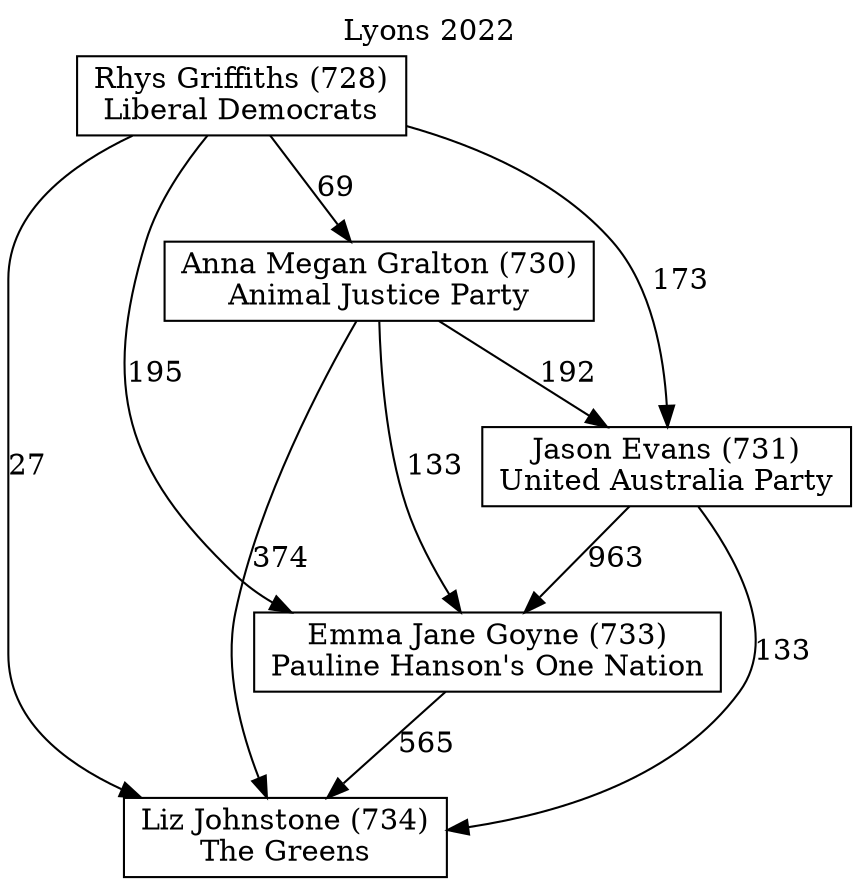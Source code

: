// House preference flow
digraph "Liz Johnstone (734)_Lyons_2022" {
	graph [label="Lyons 2022" labelloc=t mclimit=10]
	node [shape=box]
	"Liz Johnstone (734)" [label="Liz Johnstone (734)
The Greens"]
	"Emma Jane Goyne (733)" [label="Emma Jane Goyne (733)
Pauline Hanson's One Nation"]
	"Anna Megan Gralton (730)" [label="Anna Megan Gralton (730)
Animal Justice Party"]
	"Rhys Griffiths (728)" [label="Rhys Griffiths (728)
Liberal Democrats"]
	"Jason Evans (731)" [label="Jason Evans (731)
United Australia Party"]
	"Jason Evans (731)" -> "Emma Jane Goyne (733)" [label=963]
	"Rhys Griffiths (728)" -> "Emma Jane Goyne (733)" [label=195]
	"Anna Megan Gralton (730)" -> "Liz Johnstone (734)" [label=374]
	"Anna Megan Gralton (730)" -> "Jason Evans (731)" [label=192]
	"Rhys Griffiths (728)" -> "Jason Evans (731)" [label=173]
	"Rhys Griffiths (728)" -> "Anna Megan Gralton (730)" [label=69]
	"Rhys Griffiths (728)" -> "Liz Johnstone (734)" [label=27]
	"Anna Megan Gralton (730)" -> "Emma Jane Goyne (733)" [label=133]
	"Jason Evans (731)" -> "Liz Johnstone (734)" [label=133]
	"Emma Jane Goyne (733)" -> "Liz Johnstone (734)" [label=565]
}

